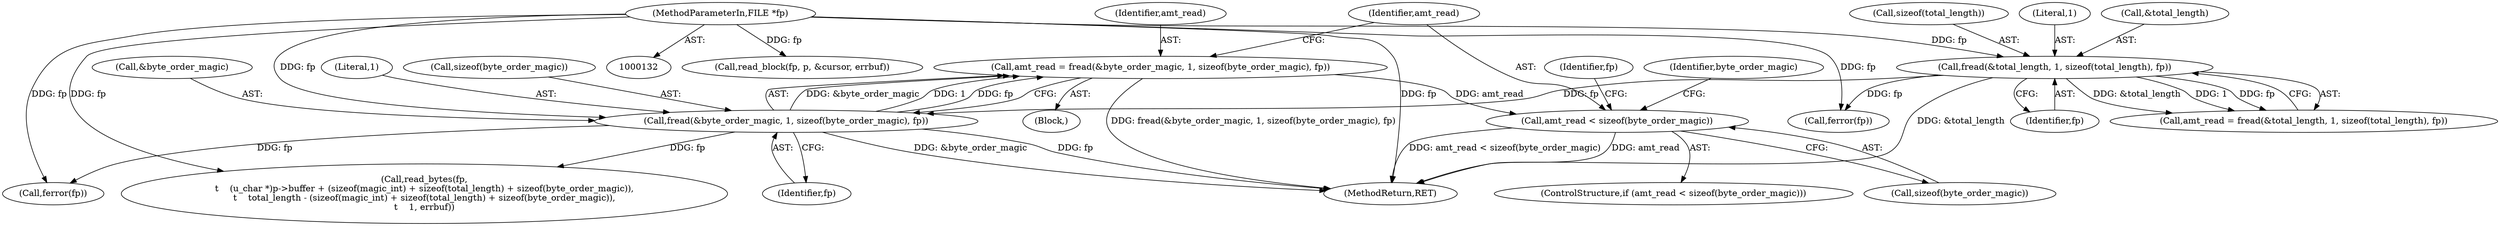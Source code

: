 digraph "0_libpcap_a5a36d9e82dde7265e38fe1f87b7f11c461c29f6@API" {
"1000213" [label="(Call,amt_read < sizeof(byte_order_magic))"];
"1000203" [label="(Call,amt_read = fread(&byte_order_magic, 1, sizeof(byte_order_magic), fp))"];
"1000205" [label="(Call,fread(&byte_order_magic, 1, sizeof(byte_order_magic), fp))"];
"1000173" [label="(Call,fread(&total_length, 1, sizeof(total_length), fp))"];
"1000134" [label="(MethodParameterIn,FILE *fp)"];
"1000214" [label="(Identifier,amt_read)"];
"1000187" [label="(Call,ferror(fp))"];
"1000209" [label="(Call,sizeof(byte_order_magic))"];
"1000220" [label="(Identifier,fp)"];
"1000549" [label="(Call,read_block(fp, p, &cursor, errbuf))"];
"1000206" [label="(Call,&byte_order_magic)"];
"1000204" [label="(Identifier,amt_read)"];
"1000173" [label="(Call,fread(&total_length, 1, sizeof(total_length), fp))"];
"1000447" [label="(Call,read_bytes(fp,\n\t    (u_char *)p->buffer + (sizeof(magic_int) + sizeof(total_length) + sizeof(byte_order_magic)),\n\t    total_length - (sizeof(magic_int) + sizeof(total_length) + sizeof(byte_order_magic)),\n\t    1, errbuf))"];
"1000134" [label="(MethodParameterIn,FILE *fp)"];
"1000176" [label="(Literal,1)"];
"1000174" [label="(Call,&total_length)"];
"1000203" [label="(Call,amt_read = fread(&byte_order_magic, 1, sizeof(byte_order_magic), fp))"];
"1000205" [label="(Call,fread(&byte_order_magic, 1, sizeof(byte_order_magic), fp))"];
"1000138" [label="(Block,)"];
"1000212" [label="(ControlStructure,if (amt_read < sizeof(byte_order_magic)))"];
"1000179" [label="(Identifier,fp)"];
"1000211" [label="(Identifier,fp)"];
"1000177" [label="(Call,sizeof(total_length))"];
"1000219" [label="(Call,ferror(fp))"];
"1000213" [label="(Call,amt_read < sizeof(byte_order_magic))"];
"1000237" [label="(Identifier,byte_order_magic)"];
"1000171" [label="(Call,amt_read = fread(&total_length, 1, sizeof(total_length), fp))"];
"1000709" [label="(MethodReturn,RET)"];
"1000208" [label="(Literal,1)"];
"1000215" [label="(Call,sizeof(byte_order_magic))"];
"1000213" -> "1000212"  [label="AST: "];
"1000213" -> "1000215"  [label="CFG: "];
"1000214" -> "1000213"  [label="AST: "];
"1000215" -> "1000213"  [label="AST: "];
"1000220" -> "1000213"  [label="CFG: "];
"1000237" -> "1000213"  [label="CFG: "];
"1000213" -> "1000709"  [label="DDG: amt_read"];
"1000213" -> "1000709"  [label="DDG: amt_read < sizeof(byte_order_magic)"];
"1000203" -> "1000213"  [label="DDG: amt_read"];
"1000203" -> "1000138"  [label="AST: "];
"1000203" -> "1000205"  [label="CFG: "];
"1000204" -> "1000203"  [label="AST: "];
"1000205" -> "1000203"  [label="AST: "];
"1000214" -> "1000203"  [label="CFG: "];
"1000203" -> "1000709"  [label="DDG: fread(&byte_order_magic, 1, sizeof(byte_order_magic), fp)"];
"1000205" -> "1000203"  [label="DDG: &byte_order_magic"];
"1000205" -> "1000203"  [label="DDG: 1"];
"1000205" -> "1000203"  [label="DDG: fp"];
"1000205" -> "1000211"  [label="CFG: "];
"1000206" -> "1000205"  [label="AST: "];
"1000208" -> "1000205"  [label="AST: "];
"1000209" -> "1000205"  [label="AST: "];
"1000211" -> "1000205"  [label="AST: "];
"1000205" -> "1000709"  [label="DDG: &byte_order_magic"];
"1000205" -> "1000709"  [label="DDG: fp"];
"1000173" -> "1000205"  [label="DDG: fp"];
"1000134" -> "1000205"  [label="DDG: fp"];
"1000205" -> "1000219"  [label="DDG: fp"];
"1000205" -> "1000447"  [label="DDG: fp"];
"1000173" -> "1000171"  [label="AST: "];
"1000173" -> "1000179"  [label="CFG: "];
"1000174" -> "1000173"  [label="AST: "];
"1000176" -> "1000173"  [label="AST: "];
"1000177" -> "1000173"  [label="AST: "];
"1000179" -> "1000173"  [label="AST: "];
"1000171" -> "1000173"  [label="CFG: "];
"1000173" -> "1000709"  [label="DDG: &total_length"];
"1000173" -> "1000171"  [label="DDG: &total_length"];
"1000173" -> "1000171"  [label="DDG: 1"];
"1000173" -> "1000171"  [label="DDG: fp"];
"1000134" -> "1000173"  [label="DDG: fp"];
"1000173" -> "1000187"  [label="DDG: fp"];
"1000134" -> "1000132"  [label="AST: "];
"1000134" -> "1000709"  [label="DDG: fp"];
"1000134" -> "1000187"  [label="DDG: fp"];
"1000134" -> "1000219"  [label="DDG: fp"];
"1000134" -> "1000447"  [label="DDG: fp"];
"1000134" -> "1000549"  [label="DDG: fp"];
}
